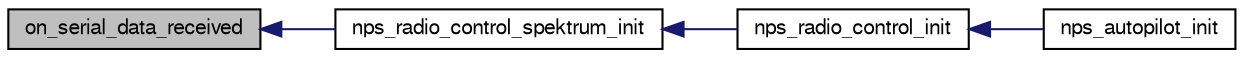 digraph "on_serial_data_received"
{
  edge [fontname="FreeSans",fontsize="10",labelfontname="FreeSans",labelfontsize="10"];
  node [fontname="FreeSans",fontsize="10",shape=record];
  rankdir="LR";
  Node1 [label="on_serial_data_received",height=0.2,width=0.4,color="black", fillcolor="grey75", style="filled", fontcolor="black"];
  Node1 -> Node2 [dir="back",color="midnightblue",fontsize="10",style="solid",fontname="FreeSans"];
  Node2 [label="nps_radio_control_spektrum_init",height=0.2,width=0.4,color="black", fillcolor="white", style="filled",URL="$nps__radio__control__spektrum_8h.html#a5ef81d6ecf86b47643a0c2f0eae06c6c"];
  Node2 -> Node3 [dir="back",color="midnightblue",fontsize="10",style="solid",fontname="FreeSans"];
  Node3 [label="nps_radio_control_init",height=0.2,width=0.4,color="black", fillcolor="white", style="filled",URL="$nps__radio__control_8h.html#a1028b3dc0a115b1c2cbfbf478d60c1c7"];
  Node3 -> Node4 [dir="back",color="midnightblue",fontsize="10",style="solid",fontname="FreeSans"];
  Node4 [label="nps_autopilot_init",height=0.2,width=0.4,color="black", fillcolor="white", style="filled",URL="$nps__autopilot__fixedwing_8c.html#a3348493e992edd2442581c1d09446b4b"];
}
